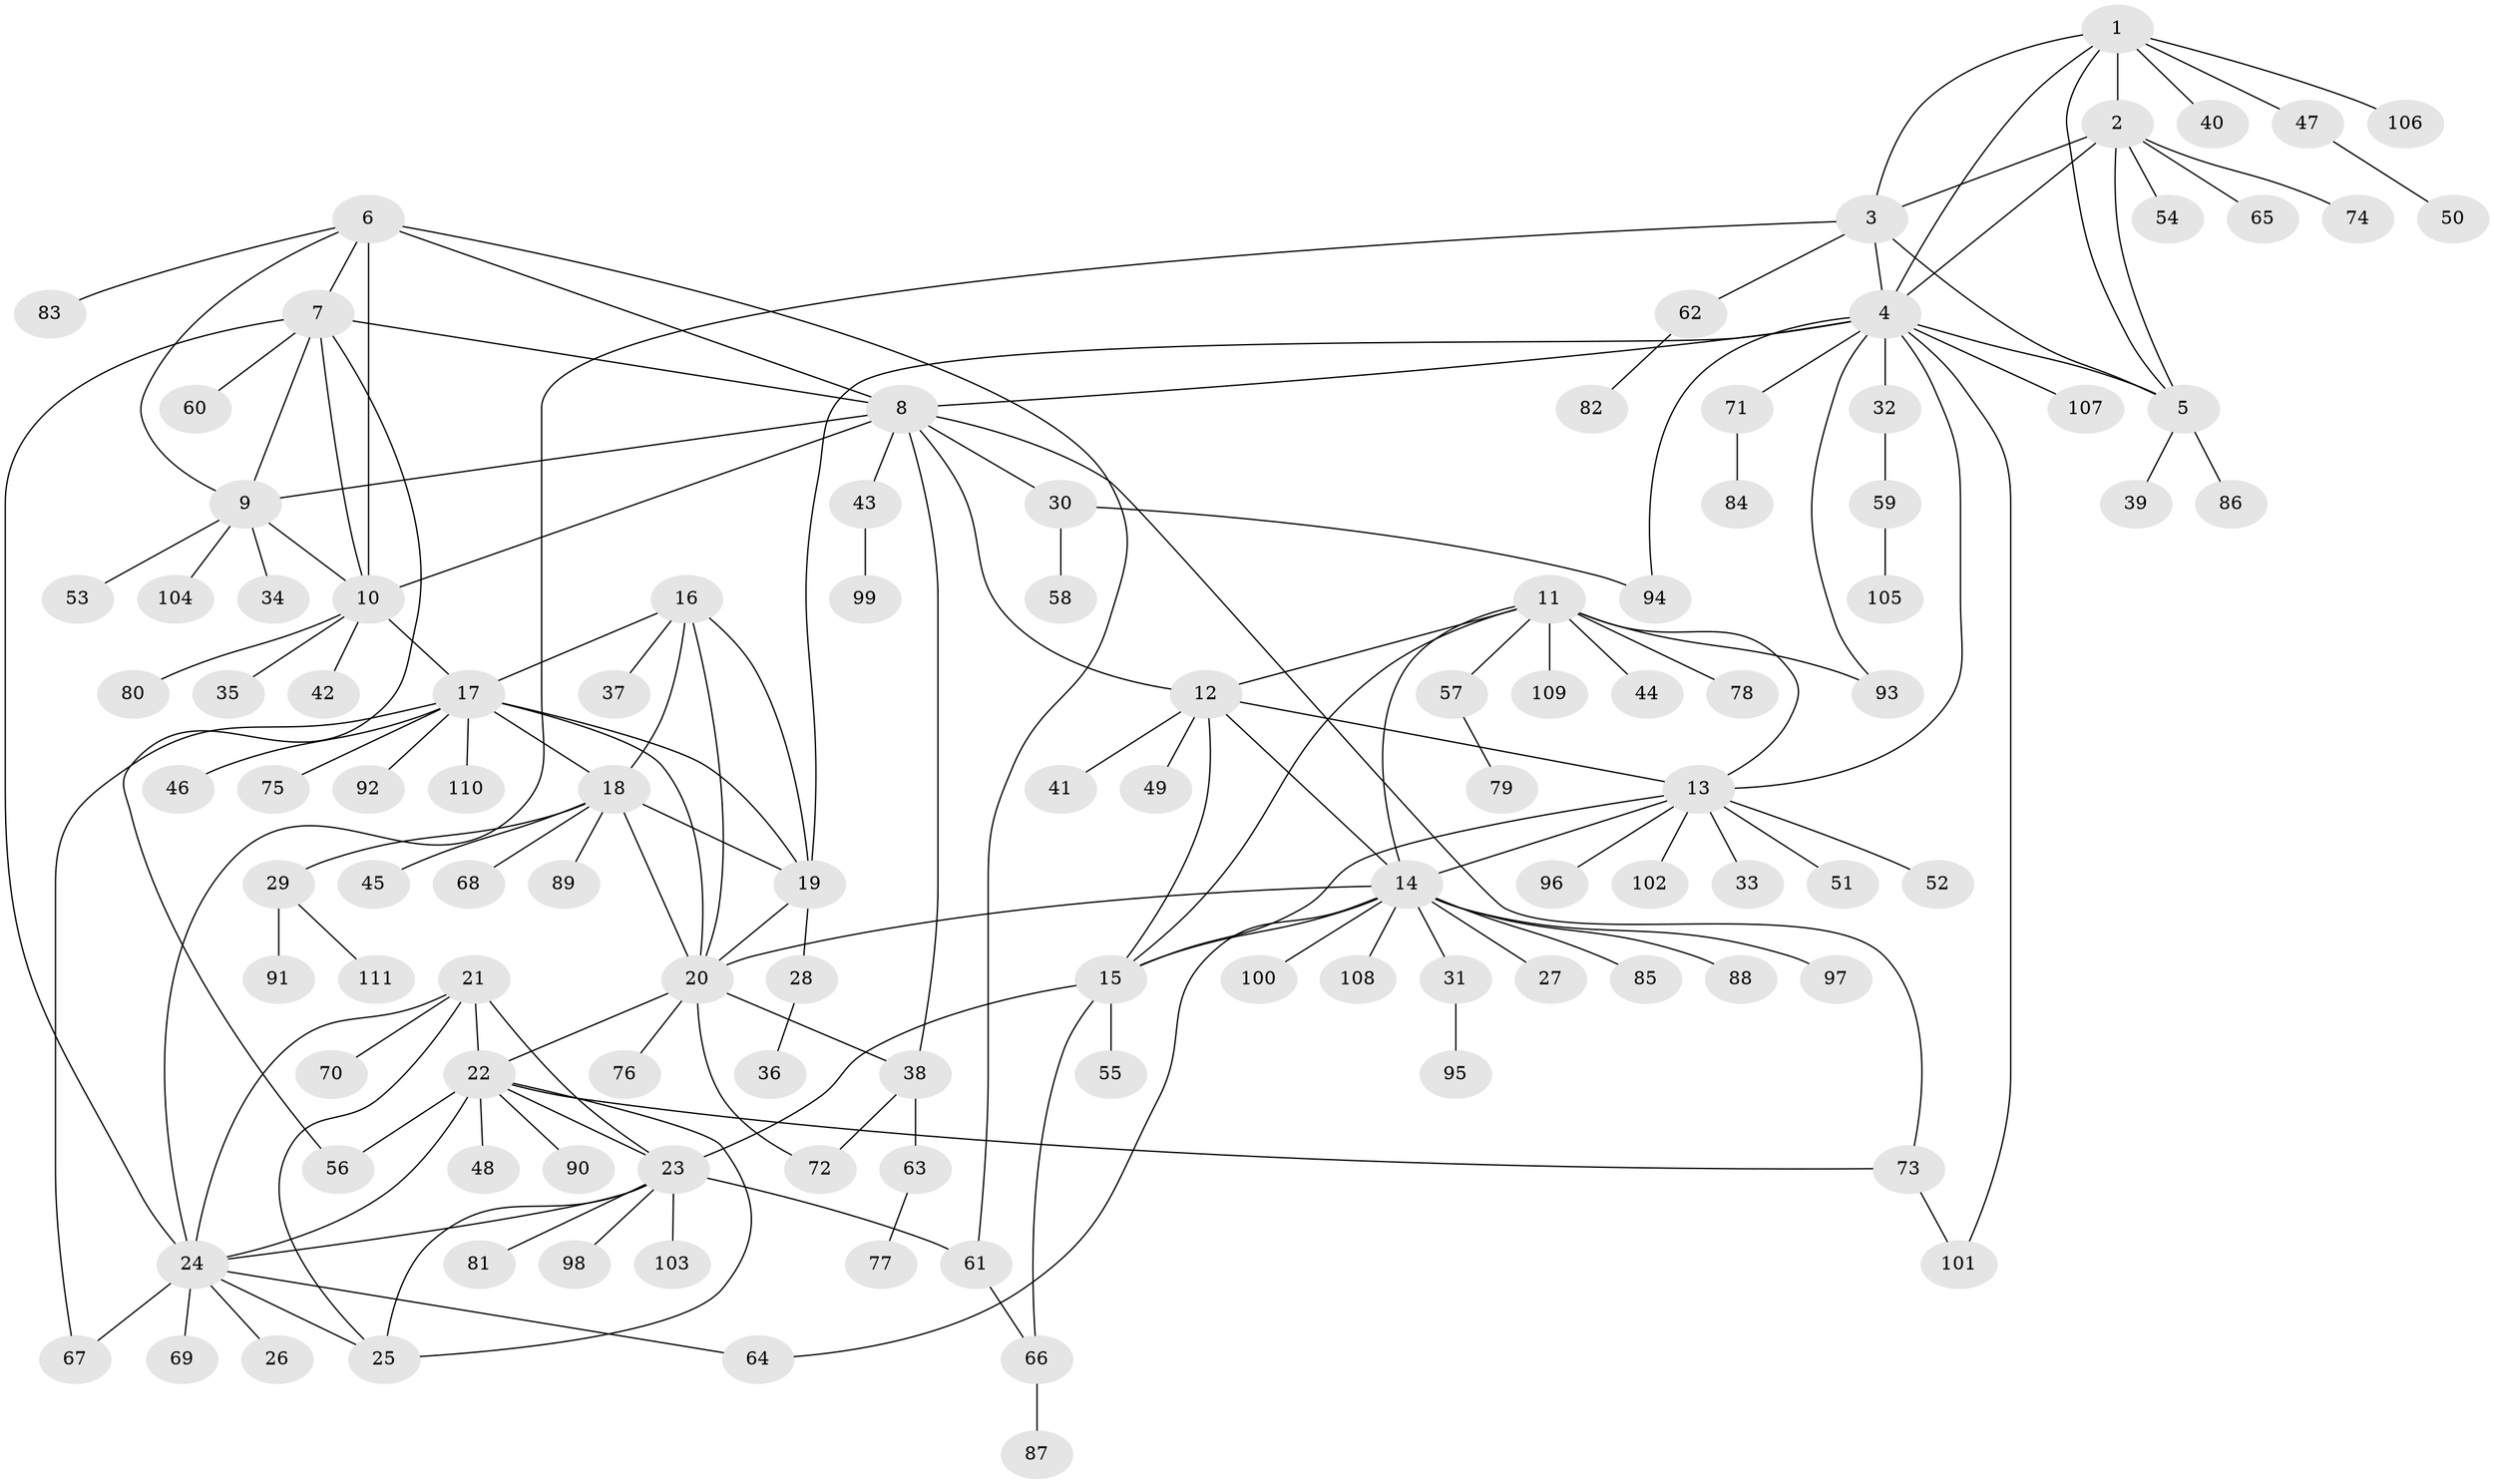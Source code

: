 // coarse degree distribution, {4: 0.06060606060606061, 2: 0.06060606060606061, 1: 0.7575757575757576, 3: 0.030303030303030304, 6: 0.06060606060606061, 16: 0.030303030303030304}
// Generated by graph-tools (version 1.1) at 2025/58/03/04/25 21:58:26]
// undirected, 111 vertices, 157 edges
graph export_dot {
graph [start="1"]
  node [color=gray90,style=filled];
  1;
  2;
  3;
  4;
  5;
  6;
  7;
  8;
  9;
  10;
  11;
  12;
  13;
  14;
  15;
  16;
  17;
  18;
  19;
  20;
  21;
  22;
  23;
  24;
  25;
  26;
  27;
  28;
  29;
  30;
  31;
  32;
  33;
  34;
  35;
  36;
  37;
  38;
  39;
  40;
  41;
  42;
  43;
  44;
  45;
  46;
  47;
  48;
  49;
  50;
  51;
  52;
  53;
  54;
  55;
  56;
  57;
  58;
  59;
  60;
  61;
  62;
  63;
  64;
  65;
  66;
  67;
  68;
  69;
  70;
  71;
  72;
  73;
  74;
  75;
  76;
  77;
  78;
  79;
  80;
  81;
  82;
  83;
  84;
  85;
  86;
  87;
  88;
  89;
  90;
  91;
  92;
  93;
  94;
  95;
  96;
  97;
  98;
  99;
  100;
  101;
  102;
  103;
  104;
  105;
  106;
  107;
  108;
  109;
  110;
  111;
  1 -- 2;
  1 -- 3;
  1 -- 4;
  1 -- 5;
  1 -- 40;
  1 -- 47;
  1 -- 106;
  2 -- 3;
  2 -- 4;
  2 -- 5;
  2 -- 54;
  2 -- 65;
  2 -- 74;
  3 -- 4;
  3 -- 5;
  3 -- 24;
  3 -- 62;
  4 -- 5;
  4 -- 8;
  4 -- 13;
  4 -- 19;
  4 -- 32;
  4 -- 71;
  4 -- 93;
  4 -- 94;
  4 -- 101;
  4 -- 107;
  5 -- 39;
  5 -- 86;
  6 -- 7;
  6 -- 8;
  6 -- 9;
  6 -- 10;
  6 -- 61;
  6 -- 83;
  7 -- 8;
  7 -- 9;
  7 -- 10;
  7 -- 24;
  7 -- 56;
  7 -- 60;
  8 -- 9;
  8 -- 10;
  8 -- 12;
  8 -- 30;
  8 -- 38;
  8 -- 43;
  8 -- 73;
  9 -- 10;
  9 -- 34;
  9 -- 53;
  9 -- 104;
  10 -- 17;
  10 -- 35;
  10 -- 42;
  10 -- 80;
  11 -- 12;
  11 -- 13;
  11 -- 14;
  11 -- 15;
  11 -- 44;
  11 -- 57;
  11 -- 78;
  11 -- 93;
  11 -- 109;
  12 -- 13;
  12 -- 14;
  12 -- 15;
  12 -- 41;
  12 -- 49;
  13 -- 14;
  13 -- 15;
  13 -- 33;
  13 -- 51;
  13 -- 52;
  13 -- 96;
  13 -- 102;
  14 -- 15;
  14 -- 20;
  14 -- 27;
  14 -- 31;
  14 -- 64;
  14 -- 85;
  14 -- 88;
  14 -- 97;
  14 -- 100;
  14 -- 108;
  15 -- 23;
  15 -- 55;
  15 -- 66;
  16 -- 17;
  16 -- 18;
  16 -- 19;
  16 -- 20;
  16 -- 37;
  17 -- 18;
  17 -- 19;
  17 -- 20;
  17 -- 46;
  17 -- 67;
  17 -- 75;
  17 -- 92;
  17 -- 110;
  18 -- 19;
  18 -- 20;
  18 -- 29;
  18 -- 45;
  18 -- 68;
  18 -- 89;
  19 -- 20;
  19 -- 28;
  20 -- 22;
  20 -- 38;
  20 -- 72;
  20 -- 76;
  21 -- 22;
  21 -- 23;
  21 -- 24;
  21 -- 25;
  21 -- 70;
  22 -- 23;
  22 -- 24;
  22 -- 25;
  22 -- 48;
  22 -- 56;
  22 -- 73;
  22 -- 90;
  23 -- 24;
  23 -- 25;
  23 -- 61;
  23 -- 81;
  23 -- 98;
  23 -- 103;
  24 -- 25;
  24 -- 26;
  24 -- 64;
  24 -- 67;
  24 -- 69;
  28 -- 36;
  29 -- 91;
  29 -- 111;
  30 -- 58;
  30 -- 94;
  31 -- 95;
  32 -- 59;
  38 -- 63;
  38 -- 72;
  43 -- 99;
  47 -- 50;
  57 -- 79;
  59 -- 105;
  61 -- 66;
  62 -- 82;
  63 -- 77;
  66 -- 87;
  71 -- 84;
  73 -- 101;
}

